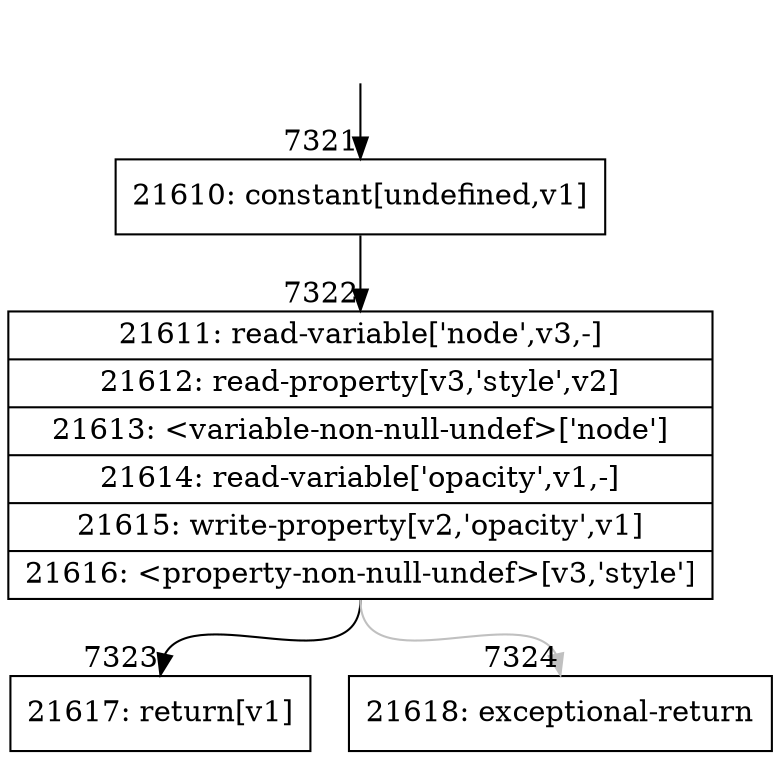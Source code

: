 digraph {
rankdir="TD"
BB_entry508[shape=none,label=""];
BB_entry508 -> BB7321 [tailport=s, headport=n, headlabel="    7321"]
BB7321 [shape=record label="{21610: constant[undefined,v1]}" ] 
BB7321 -> BB7322 [tailport=s, headport=n, headlabel="      7322"]
BB7322 [shape=record label="{21611: read-variable['node',v3,-]|21612: read-property[v3,'style',v2]|21613: \<variable-non-null-undef\>['node']|21614: read-variable['opacity',v1,-]|21615: write-property[v2,'opacity',v1]|21616: \<property-non-null-undef\>[v3,'style']}" ] 
BB7322 -> BB7323 [tailport=s, headport=n, headlabel="      7323"]
BB7322 -> BB7324 [tailport=s, headport=n, color=gray, headlabel="      7324"]
BB7323 [shape=record label="{21617: return[v1]}" ] 
BB7324 [shape=record label="{21618: exceptional-return}" ] 
//#$~ 10234
}
